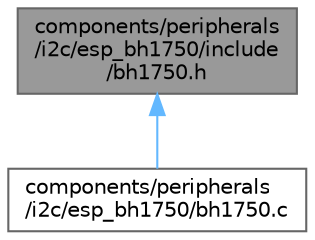 digraph "components/peripherals/i2c/esp_bh1750/include/bh1750.h"
{
 // LATEX_PDF_SIZE
  bgcolor="transparent";
  edge [fontname=Helvetica,fontsize=10,labelfontname=Helvetica,labelfontsize=10];
  node [fontname=Helvetica,fontsize=10,shape=box,height=0.2,width=0.4];
  Node1 [id="Node000001",label="components/peripherals\l/i2c/esp_bh1750/include\l/bh1750.h",height=0.2,width=0.4,color="gray40", fillcolor="grey60", style="filled", fontcolor="black",tooltip=" "];
  Node1 -> Node2 [id="edge1_Node000001_Node000002",dir="back",color="steelblue1",style="solid",tooltip=" "];
  Node2 [id="Node000002",label="components/peripherals\l/i2c/esp_bh1750/bh1750.c",height=0.2,width=0.4,color="grey40", fillcolor="white", style="filled",URL="$bh1750_8c.html",tooltip=" "];
}
